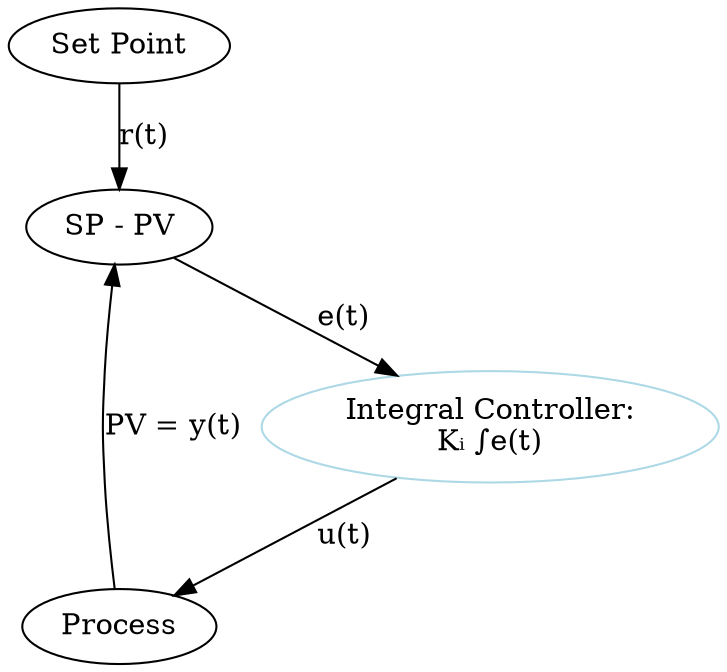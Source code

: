digraph I {
    SP [label="Set Point"];
    PR [label="Process"];
    S1 [label="SP - PV"];
    I  [color=lightblue,label="Integral Controller:\nKᵢ ∫e(t)"];

    SP -> S1 [label="r(t)"];
    PR -> S1 [label="PV = y(t)"];
    S1 -> I  [label="e(t)"];
    I  -> PR [label="u(t)"];
}
